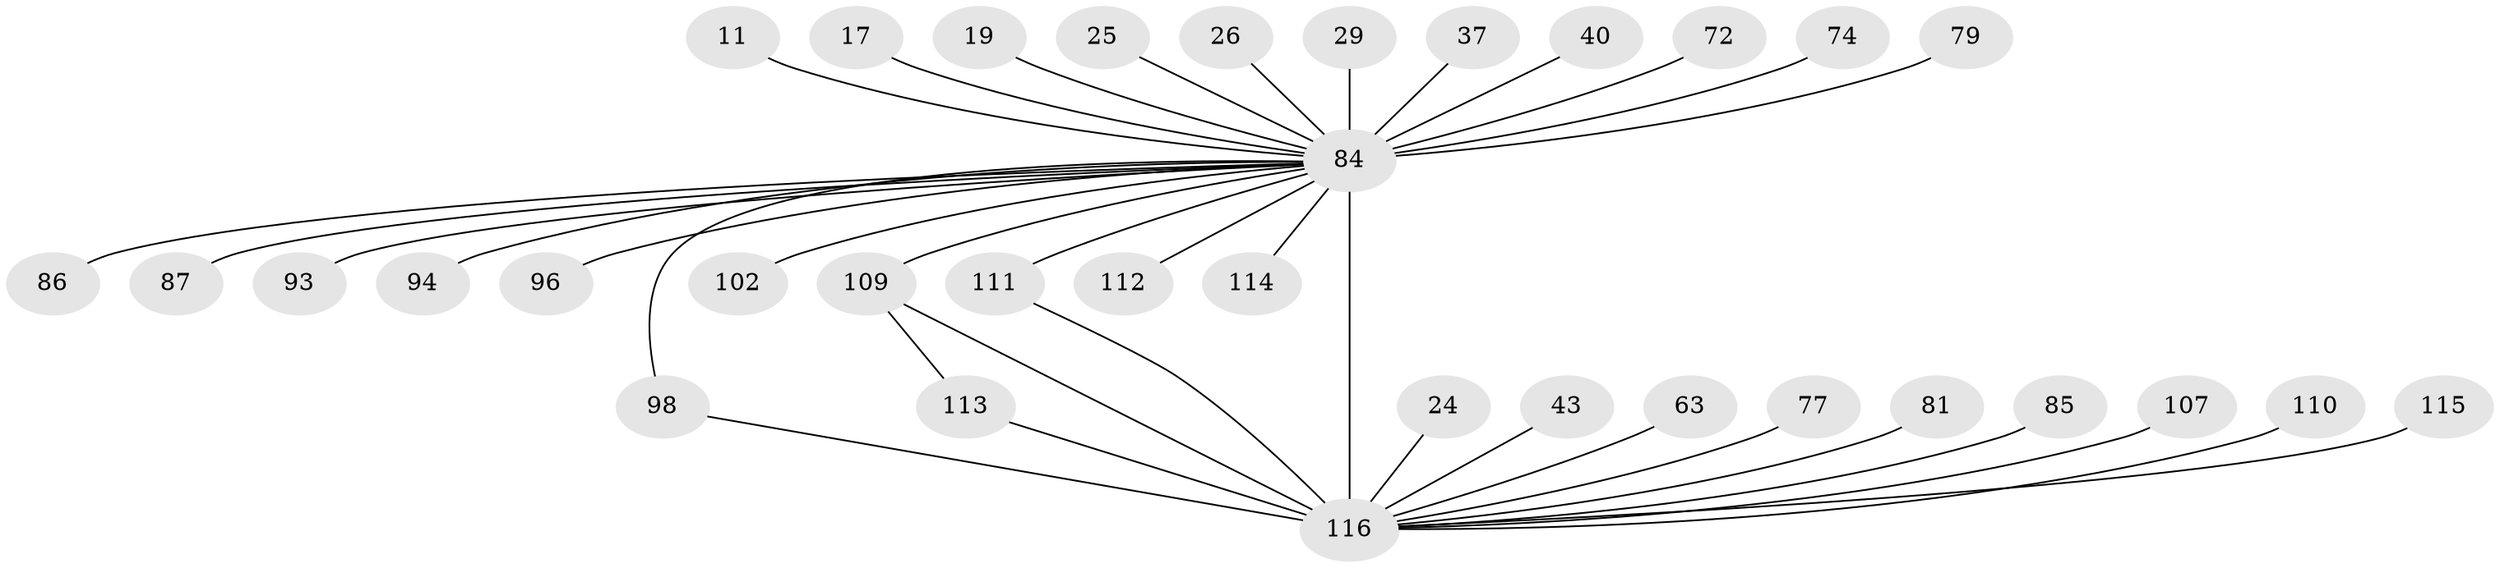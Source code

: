 // original degree distribution, {27: 0.008620689655172414, 17: 0.02586206896551724, 22: 0.008620689655172414, 23: 0.02586206896551724, 18: 0.008620689655172414, 31: 0.008620689655172414, 2: 0.5517241379310345, 3: 0.16379310344827586, 6: 0.02586206896551724, 4: 0.12931034482758622, 11: 0.008620689655172414, 5: 0.02586206896551724, 7: 0.008620689655172414}
// Generated by graph-tools (version 1.1) at 2025/49/03/04/25 21:49:16]
// undirected, 34 vertices, 37 edges
graph export_dot {
graph [start="1"]
  node [color=gray90,style=filled];
  11;
  17;
  19;
  24;
  25;
  26;
  29;
  37;
  40;
  43;
  63;
  72;
  74;
  77;
  79;
  81 [super="+61"];
  84 [super="+45+57+52+69+59+76+64"];
  85;
  86;
  87;
  93;
  94;
  96;
  98;
  102;
  107;
  109 [super="+27+101+106+99+103+92+108"];
  110 [super="+21"];
  111 [super="+68"];
  112 [super="+36+90"];
  113;
  114;
  115;
  116 [super="+55+100+105+88+104"];
  11 -- 84 [weight=2];
  17 -- 84 [weight=2];
  19 -- 84 [weight=2];
  24 -- 116;
  25 -- 84 [weight=2];
  26 -- 84 [weight=2];
  29 -- 84 [weight=2];
  37 -- 84 [weight=2];
  40 -- 84;
  43 -- 116;
  63 -- 116 [weight=2];
  72 -- 84 [weight=2];
  74 -- 84 [weight=2];
  77 -- 116 [weight=2];
  79 -- 84 [weight=2];
  81 -- 116 [weight=3];
  84 -- 116 [weight=69];
  84 -- 86 [weight=2];
  84 -- 87 [weight=2];
  84 -- 93 [weight=2];
  84 -- 94 [weight=2];
  84 -- 96 [weight=2];
  84 -- 98;
  84 -- 102 [weight=2];
  84 -- 109 [weight=8];
  84 -- 111 [weight=2];
  84 -- 112 [weight=5];
  84 -- 114;
  85 -- 116 [weight=2];
  98 -- 116;
  107 -- 116 [weight=2];
  109 -- 113;
  109 -- 116 [weight=6];
  110 -- 116 [weight=4];
  111 -- 116 [weight=2];
  113 -- 116;
  115 -- 116 [weight=2];
}

